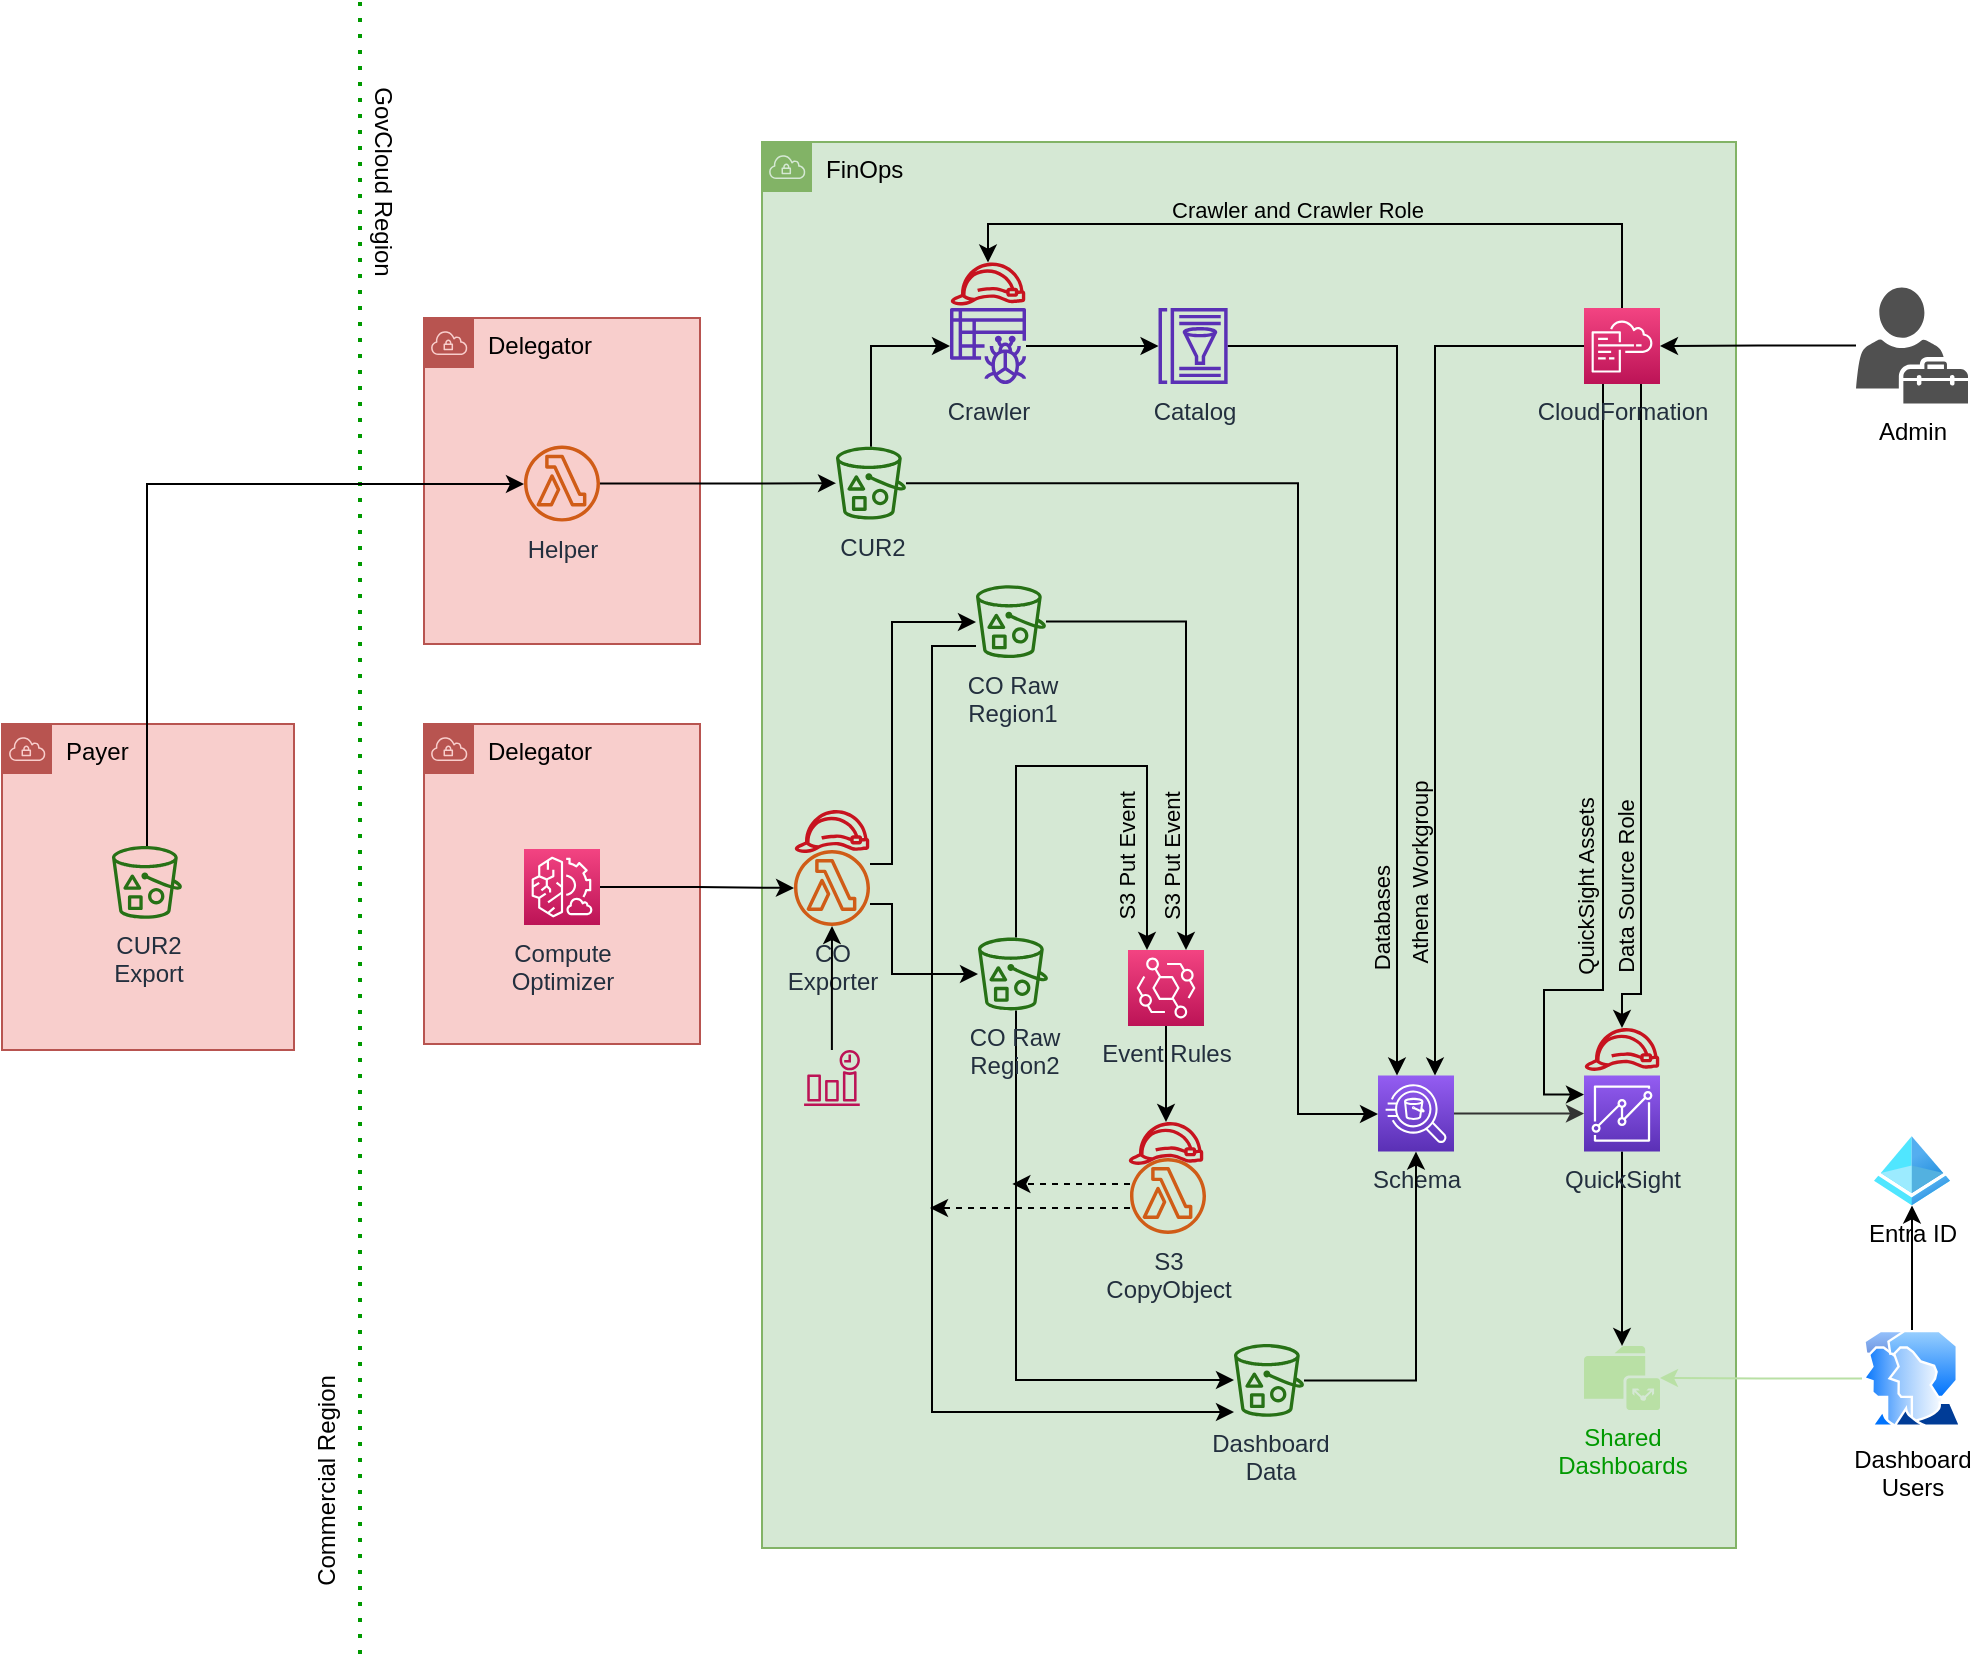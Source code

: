 <mxfile version="14.6.13" type="device" pages="3"><diagram id="5MOPN-4dPtuhjnm_kMKJ" name="Overview"><mxGraphModel dx="1241" dy="824" grid="0" gridSize="10" guides="1" tooltips="1" connect="1" arrows="1" fold="1" page="1" pageScale="1" pageWidth="1100" pageHeight="850" math="0" shadow="0"><root><mxCell id="JnQvmZ0Y5xFvaz24aont-0"/><mxCell id="JnQvmZ0Y5xFvaz24aont-1" parent="JnQvmZ0Y5xFvaz24aont-0"/><mxCell id="JnQvmZ0Y5xFvaz24aont-3" value="FinOps" style="outlineConnect=0;html=1;whiteSpace=wrap;fontSize=12;fontStyle=0;shape=mxgraph.aws4.group;grIcon=mxgraph.aws4.group_vpc;strokeColor=#82b366;fillColor=#d5e8d4;verticalAlign=top;align=left;spacingLeft=30;dashed=0;" parent="JnQvmZ0Y5xFvaz24aont-1" vertex="1"><mxGeometry x="427" y="78" width="487" height="703" as="geometry"/></mxCell><mxCell id="JnQvmZ0Y5xFvaz24aont-4" style="edgeStyle=orthogonalEdgeStyle;rounded=0;orthogonalLoop=1;jettySize=auto;html=1;strokeColor=#333333;entryX=0;entryY=0.5;entryDx=0;entryDy=0;entryPerimeter=0;" parent="JnQvmZ0Y5xFvaz24aont-1" source="JnQvmZ0Y5xFvaz24aont-5" target="JnQvmZ0Y5xFvaz24aont-25" edge="1"><mxGeometry relative="1" as="geometry"/></mxCell><mxCell id="JnQvmZ0Y5xFvaz24aont-5" value="Schema" style="points=[[0,0,0],[0.25,0,0],[0.5,0,0],[0.75,0,0],[1,0,0],[0,1,0],[0.25,1,0],[0.5,1,0],[0.75,1,0],[1,1,0],[0,0.25,0],[0,0.5,0],[0,0.75,0],[1,0.25,0],[1,0.5,0],[1,0.75,0]];outlineConnect=0;fontColor=#232F3E;gradientColor=#945DF2;gradientDirection=north;fillColor=#5A30B5;strokeColor=#ffffff;dashed=0;verticalLabelPosition=bottom;verticalAlign=top;align=center;html=1;fontSize=12;fontStyle=0;aspect=fixed;shape=mxgraph.aws4.resourceIcon;resIcon=mxgraph.aws4.athena;" parent="JnQvmZ0Y5xFvaz24aont-1" vertex="1"><mxGeometry x="735" y="544.8" width="38" height="38" as="geometry"/></mxCell><mxCell id="JnQvmZ0Y5xFvaz24aont-78" style="edgeStyle=orthogonalEdgeStyle;rounded=0;orthogonalLoop=1;jettySize=auto;html=1;" parent="JnQvmZ0Y5xFvaz24aont-1" source="JnQvmZ0Y5xFvaz24aont-8" target="JnQvmZ0Y5xFvaz24aont-5" edge="1"><mxGeometry relative="1" as="geometry"><Array as="points"><mxPoint x="695" y="249"/><mxPoint x="695" y="564"/></Array></mxGeometry></mxCell><mxCell id="70WR_pQ0642rDGLYShO7-1" style="edgeStyle=orthogonalEdgeStyle;rounded=0;orthogonalLoop=1;jettySize=auto;html=1;" edge="1" parent="JnQvmZ0Y5xFvaz24aont-1" source="JnQvmZ0Y5xFvaz24aont-8" target="SBX-aew0csXF_lIY7KAt-12"><mxGeometry relative="1" as="geometry"><Array as="points"><mxPoint x="482" y="180"/></Array></mxGeometry></mxCell><mxCell id="JnQvmZ0Y5xFvaz24aont-8" value="CUR2" style="outlineConnect=0;fontColor=#232F3E;gradientColor=none;fillColor=#277116;strokeColor=none;dashed=0;verticalLabelPosition=bottom;verticalAlign=top;align=center;html=1;fontSize=12;fontStyle=0;aspect=fixed;pointerEvents=1;shape=mxgraph.aws4.bucket_with_objects;" parent="JnQvmZ0Y5xFvaz24aont-1" vertex="1"><mxGeometry x="464" y="230.4" width="35" height="36.4" as="geometry"/></mxCell><mxCell id="JnQvmZ0Y5xFvaz24aont-79" style="edgeStyle=orthogonalEdgeStyle;rounded=0;orthogonalLoop=1;jettySize=auto;html=1;" parent="JnQvmZ0Y5xFvaz24aont-1" source="JnQvmZ0Y5xFvaz24aont-10" target="JnQvmZ0Y5xFvaz24aont-77" edge="1"><mxGeometry relative="1" as="geometry"><Array as="points"><mxPoint x="639" y="318"/></Array></mxGeometry></mxCell><mxCell id="18VPdA-B2bqhAGJI5Mlu-1" value="S3 Put Event" style="edgeLabel;html=1;align=center;verticalAlign=middle;resizable=0;points=[];labelBackgroundColor=none;rotation=-90;" vertex="1" connectable="0" parent="JnQvmZ0Y5xFvaz24aont-79"><mxGeometry x="0.106" y="-2" relative="1" as="geometry"><mxPoint x="-5" y="58" as="offset"/></mxGeometry></mxCell><mxCell id="JnQvmZ0Y5xFvaz24aont-89" style="edgeStyle=orthogonalEdgeStyle;rounded=0;orthogonalLoop=1;jettySize=auto;html=1;labelBackgroundColor=none;" parent="JnQvmZ0Y5xFvaz24aont-1" source="JnQvmZ0Y5xFvaz24aont-10" target="JnQvmZ0Y5xFvaz24aont-12" edge="1"><mxGeometry relative="1" as="geometry"><Array as="points"><mxPoint x="512" y="330"/><mxPoint x="512" y="713"/></Array></mxGeometry></mxCell><mxCell id="JnQvmZ0Y5xFvaz24aont-10" value="CO Raw&lt;br&gt;Region1" style="outlineConnect=0;fontColor=#232F3E;gradientColor=none;fillColor=#277116;strokeColor=none;dashed=0;verticalLabelPosition=bottom;verticalAlign=top;align=center;html=1;fontSize=12;fontStyle=0;aspect=fixed;pointerEvents=1;shape=mxgraph.aws4.bucket_with_objects;" parent="JnQvmZ0Y5xFvaz24aont-1" vertex="1"><mxGeometry x="534" y="299.6" width="35" height="36.4" as="geometry"/></mxCell><mxCell id="JnQvmZ0Y5xFvaz24aont-11" style="edgeStyle=orthogonalEdgeStyle;rounded=0;orthogonalLoop=1;jettySize=auto;html=1;entryX=0.5;entryY=1;entryDx=0;entryDy=0;entryPerimeter=0;" parent="JnQvmZ0Y5xFvaz24aont-1" source="JnQvmZ0Y5xFvaz24aont-12" target="JnQvmZ0Y5xFvaz24aont-5" edge="1"><mxGeometry relative="1" as="geometry"><Array as="points"><mxPoint x="754" y="697"/></Array><mxPoint x="679" y="657" as="sourcePoint"/></mxGeometry></mxCell><mxCell id="JnQvmZ0Y5xFvaz24aont-12" value="Dashboard&lt;br&gt;Data" style="outlineConnect=0;fontColor=#232F3E;gradientColor=none;fillColor=#277116;strokeColor=none;dashed=0;verticalLabelPosition=bottom;verticalAlign=top;align=center;html=1;fontSize=12;fontStyle=0;aspect=fixed;pointerEvents=1;shape=mxgraph.aws4.bucket_with_objects;" parent="JnQvmZ0Y5xFvaz24aont-1" vertex="1"><mxGeometry x="663" y="679" width="35" height="36.4" as="geometry"/></mxCell><mxCell id="JnQvmZ0Y5xFvaz24aont-18" value="&lt;span&gt;Delegator&lt;/span&gt;" style="outlineConnect=0;html=1;whiteSpace=wrap;fontSize=12;fontStyle=0;shape=mxgraph.aws4.group;grIcon=mxgraph.aws4.group_vpc;strokeColor=#b85450;fillColor=#f8cecc;verticalAlign=top;align=left;spacingLeft=30;dashed=0;" parent="JnQvmZ0Y5xFvaz24aont-1" vertex="1"><mxGeometry x="258" y="369" width="138" height="160" as="geometry"/></mxCell><mxCell id="JnQvmZ0Y5xFvaz24aont-19" value="Delegator" style="outlineConnect=0;html=1;whiteSpace=wrap;fontSize=12;fontStyle=0;shape=mxgraph.aws4.group;grIcon=mxgraph.aws4.group_vpc;strokeColor=#b85450;fillColor=#f8cecc;verticalAlign=top;align=left;spacingLeft=30;dashed=0;" parent="JnQvmZ0Y5xFvaz24aont-1" vertex="1"><mxGeometry x="258" y="166" width="138" height="163" as="geometry"/></mxCell><mxCell id="SBX-aew0csXF_lIY7KAt-7" style="edgeStyle=orthogonalEdgeStyle;rounded=0;orthogonalLoop=1;jettySize=auto;html=1;" edge="1" parent="JnQvmZ0Y5xFvaz24aont-1" source="JnQvmZ0Y5xFvaz24aont-23" target="SBX-aew0csXF_lIY7KAt-3"><mxGeometry relative="1" as="geometry"/></mxCell><mxCell id="JnQvmZ0Y5xFvaz24aont-23" value="Compute&lt;br&gt;Optimizer" style="points=[[0,0,0],[0.25,0,0],[0.5,0,0],[0.75,0,0],[1,0,0],[0,1,0],[0.25,1,0],[0.5,1,0],[0.75,1,0],[1,1,0],[0,0.25,0],[0,0.5,0],[0,0.75,0],[1,0.25,0],[1,0.5,0],[1,0.75,0]];points=[[0,0,0],[0.25,0,0],[0.5,0,0],[0.75,0,0],[1,0,0],[0,1,0],[0.25,1,0],[0.5,1,0],[0.75,1,0],[1,1,0],[0,0.25,0],[0,0.5,0],[0,0.75,0],[1,0.25,0],[1,0.5,0],[1,0.75,0]];outlineConnect=0;fontColor=#232F3E;gradientColor=#F34482;gradientDirection=north;fillColor=#BC1356;strokeColor=#ffffff;dashed=0;verticalLabelPosition=bottom;verticalAlign=top;align=center;html=1;fontSize=12;fontStyle=0;aspect=fixed;shape=mxgraph.aws4.resourceIcon;resIcon=mxgraph.aws4.compute_optimizer;" parent="JnQvmZ0Y5xFvaz24aont-1" vertex="1"><mxGeometry x="308" y="431.5" width="38" height="38" as="geometry"/></mxCell><mxCell id="JnQvmZ0Y5xFvaz24aont-96" style="edgeStyle=orthogonalEdgeStyle;rounded=0;orthogonalLoop=1;jettySize=auto;html=1;labelBackgroundColor=none;" parent="JnQvmZ0Y5xFvaz24aont-1" source="JnQvmZ0Y5xFvaz24aont-25" target="JnQvmZ0Y5xFvaz24aont-40" edge="1"><mxGeometry relative="1" as="geometry"/></mxCell><mxCell id="JnQvmZ0Y5xFvaz24aont-25" value="QuickSight" style="points=[[0,0,0],[0.25,0,0],[0.5,0,0],[0.75,0,0],[1,0,0],[0,1,0],[0.25,1,0],[0.5,1,0],[0.75,1,0],[1,1,0],[0,0.25,0],[0,0.5,0],[0,0.75,0],[1,0.25,0],[1,0.5,0],[1,0.75,0]];outlineConnect=0;fontColor=#232F3E;gradientColor=#945DF2;gradientDirection=north;fillColor=#5A30B5;strokeColor=#ffffff;dashed=0;verticalLabelPosition=bottom;verticalAlign=top;align=center;html=1;fontSize=12;fontStyle=0;aspect=fixed;shape=mxgraph.aws4.resourceIcon;resIcon=mxgraph.aws4.quicksight;" parent="JnQvmZ0Y5xFvaz24aont-1" vertex="1"><mxGeometry x="838" y="544.8" width="38" height="38" as="geometry"/></mxCell><mxCell id="18VPdA-B2bqhAGJI5Mlu-4" style="edgeStyle=orthogonalEdgeStyle;rounded=0;orthogonalLoop=1;jettySize=auto;html=1;exitX=0.75;exitY=1;exitDx=0;exitDy=0;exitPerimeter=0;" edge="1" parent="JnQvmZ0Y5xFvaz24aont-1" source="JnQvmZ0Y5xFvaz24aont-31" target="JnQvmZ0Y5xFvaz24aont-32"><mxGeometry relative="1" as="geometry"><Array as="points"><mxPoint x="867" y="504"/><mxPoint x="857" y="504"/></Array></mxGeometry></mxCell><mxCell id="18VPdA-B2bqhAGJI5Mlu-6" value="Data Source Role" style="edgeLabel;html=1;align=center;verticalAlign=middle;resizable=0;points=[];rotation=-90;labelBackgroundColor=none;" vertex="1" connectable="0" parent="18VPdA-B2bqhAGJI5Mlu-4"><mxGeometry x="-0.077" y="1" relative="1" as="geometry"><mxPoint x="-9" y="99" as="offset"/></mxGeometry></mxCell><mxCell id="18VPdA-B2bqhAGJI5Mlu-5" style="edgeStyle=orthogonalEdgeStyle;rounded=0;orthogonalLoop=1;jettySize=auto;html=1;entryX=0;entryY=0.25;entryDx=0;entryDy=0;entryPerimeter=0;exitX=0.25;exitY=1;exitDx=0;exitDy=0;exitPerimeter=0;" edge="1" parent="JnQvmZ0Y5xFvaz24aont-1" source="JnQvmZ0Y5xFvaz24aont-31" target="JnQvmZ0Y5xFvaz24aont-25"><mxGeometry relative="1" as="geometry"><Array as="points"><mxPoint x="848" y="502"/><mxPoint x="818" y="502"/><mxPoint x="818" y="554"/></Array></mxGeometry></mxCell><mxCell id="18VPdA-B2bqhAGJI5Mlu-7" value="QuickSight Assets" style="edgeLabel;html=1;align=center;verticalAlign=middle;resizable=0;points=[];rotation=-90;labelBackgroundColor=none;" vertex="1" connectable="0" parent="18VPdA-B2bqhAGJI5Mlu-5"><mxGeometry x="-0.027" y="1" relative="1" as="geometry"><mxPoint x="-10" y="55" as="offset"/></mxGeometry></mxCell><mxCell id="18VPdA-B2bqhAGJI5Mlu-8" style="edgeStyle=orthogonalEdgeStyle;rounded=0;orthogonalLoop=1;jettySize=auto;html=1;entryX=0.75;entryY=0;entryDx=0;entryDy=0;entryPerimeter=0;exitX=0;exitY=0.5;exitDx=0;exitDy=0;exitPerimeter=0;" edge="1" parent="JnQvmZ0Y5xFvaz24aont-1" source="JnQvmZ0Y5xFvaz24aont-31" target="JnQvmZ0Y5xFvaz24aont-5"><mxGeometry relative="1" as="geometry"/></mxCell><mxCell id="18VPdA-B2bqhAGJI5Mlu-9" value="Athena Workgroup" style="edgeLabel;html=1;align=center;verticalAlign=middle;resizable=0;points=[];rotation=-90;labelBackgroundColor=none;" vertex="1" connectable="0" parent="18VPdA-B2bqhAGJI5Mlu-8"><mxGeometry x="0.322" y="-2" relative="1" as="geometry"><mxPoint x="-6" y="48" as="offset"/></mxGeometry></mxCell><mxCell id="18VPdA-B2bqhAGJI5Mlu-11" value="" style="edgeStyle=orthogonalEdgeStyle;rounded=0;orthogonalLoop=1;jettySize=auto;html=1;exitX=0.5;exitY=0;exitDx=0;exitDy=0;exitPerimeter=0;" edge="1" parent="JnQvmZ0Y5xFvaz24aont-1" source="JnQvmZ0Y5xFvaz24aont-31" target="70WR_pQ0642rDGLYShO7-8"><mxGeometry x="-0.133" y="42" relative="1" as="geometry"><Array as="points"><mxPoint x="857" y="119"/><mxPoint x="540" y="119"/></Array><mxPoint as="offset"/></mxGeometry></mxCell><mxCell id="JnQvmZ0Y5xFvaz24aont-31" value="CloudFormation" style="points=[[0,0,0],[0.25,0,0],[0.5,0,0],[0.75,0,0],[1,0,0],[0,1,0],[0.25,1,0],[0.5,1,0],[0.75,1,0],[1,1,0],[0,0.25,0],[0,0.5,0],[0,0.75,0],[1,0.25,0],[1,0.5,0],[1,0.75,0]];points=[[0,0,0],[0.25,0,0],[0.5,0,0],[0.75,0,0],[1,0,0],[0,1,0],[0.25,1,0],[0.5,1,0],[0.75,1,0],[1,1,0],[0,0.25,0],[0,0.5,0],[0,0.75,0],[1,0.25,0],[1,0.5,0],[1,0.75,0]];outlineConnect=0;fontColor=#232F3E;gradientColor=#F34482;gradientDirection=north;fillColor=#BC1356;strokeColor=#ffffff;dashed=0;verticalLabelPosition=bottom;verticalAlign=top;align=center;html=1;fontSize=12;fontStyle=0;aspect=fixed;shape=mxgraph.aws4.resourceIcon;resIcon=mxgraph.aws4.cloudformation;" parent="JnQvmZ0Y5xFvaz24aont-1" vertex="1"><mxGeometry x="838" y="161" width="38" height="38" as="geometry"/></mxCell><mxCell id="JnQvmZ0Y5xFvaz24aont-32" value="" style="outlineConnect=0;fontColor=#232F3E;gradientColor=none;fillColor=#C7131F;strokeColor=none;dashed=0;verticalLabelPosition=bottom;verticalAlign=top;align=center;html=1;fontSize=12;fontStyle=0;aspect=fixed;pointerEvents=1;shape=mxgraph.aws4.role;" parent="JnQvmZ0Y5xFvaz24aont-1" vertex="1"><mxGeometry x="838" y="521" width="38" height="21.44" as="geometry"/></mxCell><mxCell id="JnQvmZ0Y5xFvaz24aont-38" style="edgeStyle=orthogonalEdgeStyle;rounded=0;orthogonalLoop=1;jettySize=auto;html=1;strokeColor=#B9E0A5;" parent="JnQvmZ0Y5xFvaz24aont-1" source="JnQvmZ0Y5xFvaz24aont-39" target="JnQvmZ0Y5xFvaz24aont-40" edge="1"><mxGeometry relative="1" as="geometry"/></mxCell><mxCell id="JnQvmZ0Y5xFvaz24aont-98" style="edgeStyle=orthogonalEdgeStyle;rounded=0;orthogonalLoop=1;jettySize=auto;html=1;labelBackgroundColor=none;" parent="JnQvmZ0Y5xFvaz24aont-1" source="JnQvmZ0Y5xFvaz24aont-39" target="JnQvmZ0Y5xFvaz24aont-97" edge="1"><mxGeometry relative="1" as="geometry"/></mxCell><mxCell id="JnQvmZ0Y5xFvaz24aont-39" value="Dashboard&lt;br&gt;Users" style="aspect=fixed;perimeter=ellipsePerimeter;html=1;align=center;shadow=0;dashed=0;spacingTop=3;image;image=img/lib/active_directory/user_accounts.svg;flipH=1;" parent="JnQvmZ0Y5xFvaz24aont-1" vertex="1"><mxGeometry x="977" y="671.95" width="50" height="48.5" as="geometry"/></mxCell><mxCell id="JnQvmZ0Y5xFvaz24aont-40" value="&lt;font color=&quot;#009900&quot;&gt;Shared&lt;br&gt;Dashboards&lt;/font&gt;" style="pointerEvents=1;shadow=0;dashed=0;html=1;strokeColor=none;labelPosition=center;verticalLabelPosition=bottom;verticalAlign=top;outlineConnect=0;align=center;shape=mxgraph.office.concepts.folder_public;fillColor=#B9E0A5;" parent="JnQvmZ0Y5xFvaz24aont-1" vertex="1"><mxGeometry x="838" y="679.95" width="38" height="32" as="geometry"/></mxCell><mxCell id="18VPdA-B2bqhAGJI5Mlu-3" style="edgeStyle=orthogonalEdgeStyle;rounded=0;orthogonalLoop=1;jettySize=auto;html=1;" edge="1" parent="JnQvmZ0Y5xFvaz24aont-1" source="JnQvmZ0Y5xFvaz24aont-42" target="JnQvmZ0Y5xFvaz24aont-31"><mxGeometry relative="1" as="geometry"/></mxCell><mxCell id="JnQvmZ0Y5xFvaz24aont-42" value="Admin" style="pointerEvents=1;shadow=0;dashed=0;html=1;strokeColor=none;fillColor=#505050;labelPosition=center;verticalLabelPosition=bottom;verticalAlign=top;outlineConnect=0;align=center;shape=mxgraph.office.users.tenant_admin;" parent="JnQvmZ0Y5xFvaz24aont-1" vertex="1"><mxGeometry x="974" y="150.8" width="56" height="58" as="geometry"/></mxCell><mxCell id="JnQvmZ0Y5xFvaz24aont-69" value="" style="endArrow=none;dashed=1;html=1;dashPattern=1 3;strokeWidth=2;strokeColor=#009900;" parent="JnQvmZ0Y5xFvaz24aont-1" edge="1"><mxGeometry width="50" height="50" relative="1" as="geometry"><mxPoint x="226" y="834" as="sourcePoint"/><mxPoint x="226" y="8" as="targetPoint"/><Array as="points"/></mxGeometry></mxCell><mxCell id="JnQvmZ0Y5xFvaz24aont-70" value="Payer" style="outlineConnect=0;html=1;whiteSpace=wrap;fontSize=12;fontStyle=0;shape=mxgraph.aws4.group;grIcon=mxgraph.aws4.group_vpc;strokeColor=#b85450;fillColor=#f8cecc;verticalAlign=top;align=left;spacingLeft=30;dashed=0;" parent="JnQvmZ0Y5xFvaz24aont-1" vertex="1"><mxGeometry x="47" y="369" width="146" height="163" as="geometry"/></mxCell><mxCell id="JnQvmZ0Y5xFvaz24aont-84" style="edgeStyle=orthogonalEdgeStyle;rounded=0;orthogonalLoop=1;jettySize=auto;html=1;labelBackgroundColor=none;" parent="JnQvmZ0Y5xFvaz24aont-1" source="JnQvmZ0Y5xFvaz24aont-72" target="JnQvmZ0Y5xFvaz24aont-73" edge="1"><mxGeometry relative="1" as="geometry"><Array as="points"><mxPoint x="119" y="249"/></Array></mxGeometry></mxCell><mxCell id="JnQvmZ0Y5xFvaz24aont-72" value="CUR2&lt;br&gt;Export" style="outlineConnect=0;fontColor=#232F3E;gradientColor=none;fillColor=#277116;strokeColor=none;dashed=0;verticalLabelPosition=bottom;verticalAlign=top;align=center;html=1;fontSize=12;fontStyle=0;aspect=fixed;pointerEvents=1;shape=mxgraph.aws4.bucket_with_objects;" parent="JnQvmZ0Y5xFvaz24aont-1" vertex="1"><mxGeometry x="102" y="430" width="35" height="36.4" as="geometry"/></mxCell><mxCell id="SBX-aew0csXF_lIY7KAt-10" style="edgeStyle=orthogonalEdgeStyle;rounded=0;orthogonalLoop=1;jettySize=auto;html=1;" edge="1" parent="JnQvmZ0Y5xFvaz24aont-1" source="JnQvmZ0Y5xFvaz24aont-73" target="JnQvmZ0Y5xFvaz24aont-8"><mxGeometry relative="1" as="geometry"/></mxCell><mxCell id="JnQvmZ0Y5xFvaz24aont-73" value="Helper" style="outlineConnect=0;fontColor=#232F3E;gradientColor=none;fillColor=#D05C17;strokeColor=none;dashed=0;verticalLabelPosition=bottom;verticalAlign=top;align=center;html=1;fontSize=12;fontStyle=0;aspect=fixed;pointerEvents=1;shape=mxgraph.aws4.lambda_function;" parent="JnQvmZ0Y5xFvaz24aont-1" vertex="1"><mxGeometry x="308" y="229.8" width="38" height="38" as="geometry"/></mxCell><mxCell id="JnQvmZ0Y5xFvaz24aont-75" value="Commercial Region" style="text;html=1;strokeColor=none;fillColor=none;align=center;verticalAlign=middle;whiteSpace=wrap;rounded=0;labelBackgroundColor=none;rotation=-90;" parent="JnQvmZ0Y5xFvaz24aont-1" vertex="1"><mxGeometry x="146" y="737.24" width="127" height="20" as="geometry"/></mxCell><mxCell id="JnQvmZ0Y5xFvaz24aont-76" value="GovCloud Region" style="text;html=1;strokeColor=none;fillColor=none;align=center;verticalAlign=middle;whiteSpace=wrap;rounded=0;labelBackgroundColor=none;rotation=90;" parent="JnQvmZ0Y5xFvaz24aont-1" vertex="1"><mxGeometry x="174" y="88" width="127" height="20" as="geometry"/></mxCell><mxCell id="JnQvmZ0Y5xFvaz24aont-87" style="edgeStyle=orthogonalEdgeStyle;rounded=0;orthogonalLoop=1;jettySize=auto;html=1;labelBackgroundColor=none;exitX=0.5;exitY=1;exitDx=0;exitDy=0;exitPerimeter=0;" parent="JnQvmZ0Y5xFvaz24aont-1" source="JnQvmZ0Y5xFvaz24aont-77" target="SBX-aew0csXF_lIY7KAt-4" edge="1"><mxGeometry relative="1" as="geometry"><mxPoint x="632" y="441" as="sourcePoint"/><mxPoint x="632" y="548" as="targetPoint"/></mxGeometry></mxCell><mxCell id="JnQvmZ0Y5xFvaz24aont-77" value="Event Rules" style="points=[[0,0,0],[0.25,0,0],[0.5,0,0],[0.75,0,0],[1,0,0],[0,1,0],[0.25,1,0],[0.5,1,0],[0.75,1,0],[1,1,0],[0,0.25,0],[0,0.5,0],[0,0.75,0],[1,0.25,0],[1,0.5,0],[1,0.75,0]];outlineConnect=0;fontColor=#232F3E;gradientColor=#F34482;gradientDirection=north;fillColor=#BC1356;strokeColor=#ffffff;dashed=0;verticalLabelPosition=bottom;verticalAlign=top;align=center;html=1;fontSize=12;fontStyle=0;aspect=fixed;shape=mxgraph.aws4.resourceIcon;resIcon=mxgraph.aws4.eventbridge;" parent="JnQvmZ0Y5xFvaz24aont-1" vertex="1"><mxGeometry x="610" y="482" width="38" height="38" as="geometry"/></mxCell><mxCell id="JnQvmZ0Y5xFvaz24aont-91" style="edgeStyle=orthogonalEdgeStyle;rounded=0;orthogonalLoop=1;jettySize=auto;html=1;labelBackgroundColor=none;dashed=1;" parent="JnQvmZ0Y5xFvaz24aont-1" edge="1"><mxGeometry relative="1" as="geometry"><mxPoint x="552.176" y="599" as="targetPoint"/><mxPoint x="611" y="599" as="sourcePoint"/></mxGeometry></mxCell><mxCell id="JnQvmZ0Y5xFvaz24aont-92" style="edgeStyle=orthogonalEdgeStyle;rounded=0;orthogonalLoop=1;jettySize=auto;html=1;labelBackgroundColor=none;dashed=1;" parent="JnQvmZ0Y5xFvaz24aont-1" edge="1"><mxGeometry relative="1" as="geometry"><mxPoint x="511" y="611" as="targetPoint"/><mxPoint x="611" y="611" as="sourcePoint"/></mxGeometry></mxCell><mxCell id="JnQvmZ0Y5xFvaz24aont-80" value="S3&lt;br&gt;CopyObject" style="outlineConnect=0;fontColor=#232F3E;gradientColor=none;fillColor=#D05C17;strokeColor=none;dashed=0;verticalLabelPosition=bottom;verticalAlign=top;align=center;html=1;fontSize=12;fontStyle=0;aspect=fixed;pointerEvents=1;shape=mxgraph.aws4.lambda_function;" parent="JnQvmZ0Y5xFvaz24aont-1" vertex="1"><mxGeometry x="611" y="586" width="38" height="38" as="geometry"/></mxCell><mxCell id="SBX-aew0csXF_lIY7KAt-1" style="edgeStyle=orthogonalEdgeStyle;rounded=0;orthogonalLoop=1;jettySize=auto;html=1;entryX=0.25;entryY=0;entryDx=0;entryDy=0;entryPerimeter=0;" edge="1" parent="JnQvmZ0Y5xFvaz24aont-1" source="JnQvmZ0Y5xFvaz24aont-85" target="JnQvmZ0Y5xFvaz24aont-77"><mxGeometry relative="1" as="geometry"><Array as="points"><mxPoint x="554" y="390"/><mxPoint x="620" y="390"/></Array></mxGeometry></mxCell><mxCell id="18VPdA-B2bqhAGJI5Mlu-0" value="S3 Put Event" style="edgeLabel;html=1;align=center;verticalAlign=middle;resizable=0;points=[];labelBackgroundColor=none;rotation=-90;" vertex="1" connectable="0" parent="SBX-aew0csXF_lIY7KAt-1"><mxGeometry x="-0.103" y="-3" relative="1" as="geometry"><mxPoint x="32" y="42" as="offset"/></mxGeometry></mxCell><mxCell id="SBX-aew0csXF_lIY7KAt-2" style="edgeStyle=orthogonalEdgeStyle;rounded=0;orthogonalLoop=1;jettySize=auto;html=1;" edge="1" parent="JnQvmZ0Y5xFvaz24aont-1" source="JnQvmZ0Y5xFvaz24aont-85" target="JnQvmZ0Y5xFvaz24aont-12"><mxGeometry relative="1" as="geometry"><Array as="points"><mxPoint x="554" y="697"/></Array></mxGeometry></mxCell><mxCell id="JnQvmZ0Y5xFvaz24aont-85" value="CO Raw&lt;br&gt;Region2" style="outlineConnect=0;fontColor=#232F3E;gradientColor=none;fillColor=#277116;strokeColor=none;dashed=0;verticalLabelPosition=bottom;verticalAlign=top;align=center;html=1;fontSize=12;fontStyle=0;aspect=fixed;pointerEvents=1;shape=mxgraph.aws4.bucket_with_objects;" parent="JnQvmZ0Y5xFvaz24aont-1" vertex="1"><mxGeometry x="535" y="475.8" width="35" height="36.4" as="geometry"/></mxCell><mxCell id="JnQvmZ0Y5xFvaz24aont-97" value="Entra ID" style="aspect=fixed;html=1;points=[];align=center;image;fontSize=12;image=img/lib/azure2/identity/Azure_Active_Directory.svg;labelBackgroundColor=none;" parent="JnQvmZ0Y5xFvaz24aont-1" vertex="1"><mxGeometry x="983" y="575" width="38" height="34.74" as="geometry"/></mxCell><mxCell id="SBX-aew0csXF_lIY7KAt-8" style="edgeStyle=orthogonalEdgeStyle;rounded=0;orthogonalLoop=1;jettySize=auto;html=1;" edge="1" parent="JnQvmZ0Y5xFvaz24aont-1" source="SBX-aew0csXF_lIY7KAt-3" target="JnQvmZ0Y5xFvaz24aont-10"><mxGeometry relative="1" as="geometry"><Array as="points"><mxPoint x="492" y="439"/><mxPoint x="492" y="318"/></Array></mxGeometry></mxCell><mxCell id="SBX-aew0csXF_lIY7KAt-9" style="edgeStyle=orthogonalEdgeStyle;rounded=0;orthogonalLoop=1;jettySize=auto;html=1;" edge="1" parent="JnQvmZ0Y5xFvaz24aont-1" source="SBX-aew0csXF_lIY7KAt-3" target="JnQvmZ0Y5xFvaz24aont-85"><mxGeometry relative="1" as="geometry"><Array as="points"><mxPoint x="492" y="459"/><mxPoint x="492" y="494"/></Array></mxGeometry></mxCell><mxCell id="SBX-aew0csXF_lIY7KAt-3" value="CO&lt;br&gt;Exporter" style="outlineConnect=0;fontColor=#232F3E;gradientColor=none;fillColor=#D05C17;strokeColor=none;dashed=0;verticalLabelPosition=bottom;verticalAlign=top;align=center;html=1;fontSize=12;fontStyle=0;aspect=fixed;pointerEvents=1;shape=mxgraph.aws4.lambda_function;" vertex="1" parent="JnQvmZ0Y5xFvaz24aont-1"><mxGeometry x="443" y="432" width="38" height="38" as="geometry"/></mxCell><mxCell id="SBX-aew0csXF_lIY7KAt-4" value="" style="outlineConnect=0;fontColor=#232F3E;gradientColor=none;fillColor=#C7131F;strokeColor=none;dashed=0;verticalLabelPosition=bottom;verticalAlign=top;align=center;html=1;fontSize=12;fontStyle=0;aspect=fixed;pointerEvents=1;shape=mxgraph.aws4.role;" vertex="1" parent="JnQvmZ0Y5xFvaz24aont-1"><mxGeometry x="610" y="568" width="38" height="21.44" as="geometry"/></mxCell><mxCell id="SBX-aew0csXF_lIY7KAt-5" value="" style="outlineConnect=0;fontColor=#232F3E;gradientColor=none;fillColor=#C7131F;strokeColor=none;dashed=0;verticalLabelPosition=bottom;verticalAlign=top;align=center;html=1;fontSize=12;fontStyle=0;aspect=fixed;pointerEvents=1;shape=mxgraph.aws4.role;" vertex="1" parent="JnQvmZ0Y5xFvaz24aont-1"><mxGeometry x="443" y="412.06" width="38" height="21.44" as="geometry"/></mxCell><mxCell id="SBX-aew0csXF_lIY7KAt-16" style="edgeStyle=orthogonalEdgeStyle;rounded=0;orthogonalLoop=1;jettySize=auto;html=1;" edge="1" parent="JnQvmZ0Y5xFvaz24aont-1" source="SBX-aew0csXF_lIY7KAt-12" target="SBX-aew0csXF_lIY7KAt-13"><mxGeometry relative="1" as="geometry"/></mxCell><mxCell id="SBX-aew0csXF_lIY7KAt-12" value="Crawler" style="outlineConnect=0;fontColor=#232F3E;gradientColor=none;fillColor=#5A30B5;strokeColor=none;dashed=0;verticalLabelPosition=bottom;verticalAlign=top;align=center;html=1;fontSize=12;fontStyle=0;aspect=fixed;pointerEvents=1;shape=mxgraph.aws4.glue_crawlers;labelBackgroundColor=none;" vertex="1" parent="JnQvmZ0Y5xFvaz24aont-1"><mxGeometry x="521" y="161" width="38" height="38" as="geometry"/></mxCell><mxCell id="18VPdA-B2bqhAGJI5Mlu-2" style="edgeStyle=orthogonalEdgeStyle;rounded=0;orthogonalLoop=1;jettySize=auto;html=1;entryX=0.25;entryY=0;entryDx=0;entryDy=0;entryPerimeter=0;" edge="1" parent="JnQvmZ0Y5xFvaz24aont-1" source="SBX-aew0csXF_lIY7KAt-13" target="JnQvmZ0Y5xFvaz24aont-5"><mxGeometry relative="1" as="geometry"/></mxCell><mxCell id="18VPdA-B2bqhAGJI5Mlu-10" value="Databases" style="edgeLabel;html=1;align=center;verticalAlign=middle;resizable=0;points=[];rotation=-90;labelBackgroundColor=none;" vertex="1" connectable="0" parent="18VPdA-B2bqhAGJI5Mlu-2"><mxGeometry x="0.142" y="-1" relative="1" as="geometry"><mxPoint x="-7" y="115" as="offset"/></mxGeometry></mxCell><mxCell id="SBX-aew0csXF_lIY7KAt-13" value="Catalog" style="outlineConnect=0;fontColor=#232F3E;gradientColor=none;fillColor=#5A30B5;strokeColor=none;dashed=0;verticalLabelPosition=bottom;verticalAlign=top;align=center;html=1;fontSize=12;fontStyle=0;aspect=fixed;pointerEvents=1;shape=mxgraph.aws4.glue_data_catalog;labelBackgroundColor=none;" vertex="1" parent="JnQvmZ0Y5xFvaz24aont-1"><mxGeometry x="625" y="161" width="35.08" height="38" as="geometry"/></mxCell><mxCell id="70WR_pQ0642rDGLYShO7-6" style="edgeStyle=orthogonalEdgeStyle;rounded=0;orthogonalLoop=1;jettySize=auto;html=1;" edge="1" parent="JnQvmZ0Y5xFvaz24aont-1" source="70WR_pQ0642rDGLYShO7-5" target="SBX-aew0csXF_lIY7KAt-3"><mxGeometry relative="1" as="geometry"/></mxCell><mxCell id="70WR_pQ0642rDGLYShO7-5" value="" style="outlineConnect=0;fontColor=#232F3E;gradientColor=none;fillColor=#BC1356;strokeColor=none;dashed=0;verticalLabelPosition=bottom;verticalAlign=top;align=center;html=1;fontSize=12;fontStyle=0;aspect=fixed;pointerEvents=1;shape=mxgraph.aws4.event_time_based;labelBackgroundColor=none;" vertex="1" parent="JnQvmZ0Y5xFvaz24aont-1"><mxGeometry x="448" y="532" width="28" height="28" as="geometry"/></mxCell><mxCell id="70WR_pQ0642rDGLYShO7-8" value="" style="outlineConnect=0;fontColor=#232F3E;gradientColor=none;fillColor=#C7131F;strokeColor=none;dashed=0;verticalLabelPosition=bottom;verticalAlign=top;align=center;html=1;fontSize=12;fontStyle=0;aspect=fixed;pointerEvents=1;shape=mxgraph.aws4.role;" vertex="1" parent="JnQvmZ0Y5xFvaz24aont-1"><mxGeometry x="521" y="138.28" width="38" height="21.44" as="geometry"/></mxCell><mxCell id="18VPdA-B2bqhAGJI5Mlu-12" value="Crawler and Crawler Role" style="text;html=1;strokeColor=none;fillColor=none;align=center;verticalAlign=middle;whiteSpace=wrap;rounded=0;labelBackgroundColor=none;fontSize=11;" vertex="1" parent="JnQvmZ0Y5xFvaz24aont-1"><mxGeometry x="630" y="102" width="130" height="20" as="geometry"/></mxCell></root></mxGraphModel></diagram><diagram id="jZeKDEJtvs_ErzGlPh27" name="CO Athena"><mxGraphModel dx="1241" dy="824" grid="0" gridSize="10" guides="1" tooltips="1" connect="1" arrows="1" fold="1" page="0" pageScale="1" pageWidth="1100" pageHeight="850" math="0" shadow="0"><root><mxCell id="5zE79P_nmDCANQC_JzVI-0"/><mxCell id="5zE79P_nmDCANQC_JzVI-1" parent="5zE79P_nmDCANQC_JzVI-0"/><mxCell id="k-gWYJM-YtvwmHwx_jue-9" value="&lt;font color=&quot;#333333&quot; style=&quot;font-size: 18px&quot;&gt;Compute Optimizer Dashboard Athena Schema&lt;/font&gt;" style="swimlane;html=1;childLayout=stackLayout;resizeParent=1;resizeParentMax=0;startSize=20;labelBackgroundColor=none;fontColor=#CC0000;fillColor=none;align=center;" parent="5zE79P_nmDCANQC_JzVI-1" vertex="1"><mxGeometry x="39" y="65" width="1111" height="605" as="geometry"/></mxCell><mxCell id="k-gWYJM-YtvwmHwx_jue-10" value="Data Stores" style="swimlane;html=1;startSize=20;" parent="k-gWYJM-YtvwmHwx_jue-9" vertex="1"><mxGeometry y="20" width="224" height="585" as="geometry"/></mxCell><mxCell id="k-gWYJM-YtvwmHwx_jue-0" value="CUR" style="outlineConnect=0;fontColor=#232F3E;gradientColor=none;fillColor=#277116;strokeColor=none;dashed=0;verticalLabelPosition=bottom;verticalAlign=top;align=center;html=1;fontSize=12;fontStyle=0;aspect=fixed;pointerEvents=1;shape=mxgraph.aws4.bucket_with_objects;" parent="k-gWYJM-YtvwmHwx_jue-10" vertex="1"><mxGeometry x="75" y="69" width="35" height="36.4" as="geometry"/></mxCell><mxCell id="k-gWYJM-YtvwmHwx_jue-1" style="edgeStyle=orthogonalEdgeStyle;rounded=0;orthogonalLoop=1;jettySize=auto;html=1;strokeColor=#CC0000;" parent="k-gWYJM-YtvwmHwx_jue-10" edge="1"><mxGeometry relative="1" as="geometry"><mxPoint x="96.5" y="198.565" as="sourcePoint"/><mxPoint x="96.5" y="252.235" as="targetPoint"/><Array as="points"><mxPoint x="96.5" y="222.2"/><mxPoint x="96.5" y="222.2"/></Array></mxGeometry></mxCell><mxCell id="k-gWYJM-YtvwmHwx_jue-2" value="CO Raw" style="outlineConnect=0;fontColor=#232F3E;gradientColor=none;fillColor=#277116;strokeColor=none;dashed=0;verticalLabelPosition=bottom;verticalAlign=top;align=center;html=1;fontSize=12;fontStyle=0;aspect=fixed;pointerEvents=1;shape=mxgraph.aws4.bucket_with_objects;" parent="k-gWYJM-YtvwmHwx_jue-10" vertex="1"><mxGeometry x="79" y="162.2" width="35" height="36.4" as="geometry"/></mxCell><mxCell id="k-gWYJM-YtvwmHwx_jue-3" value="Dashboard Bucket" style="outlineConnect=0;fontColor=#232F3E;gradientColor=none;fillColor=#277116;strokeColor=none;dashed=0;verticalLabelPosition=bottom;verticalAlign=top;align=center;html=1;fontSize=12;fontStyle=0;aspect=fixed;pointerEvents=1;shape=mxgraph.aws4.bucket_with_objects;" parent="k-gWYJM-YtvwmHwx_jue-10" vertex="1"><mxGeometry x="80" y="248.2" width="35" height="36.4" as="geometry"/></mxCell><mxCell id="k-gWYJM-YtvwmHwx_jue-7" value="&lt;font color=&quot;#333333&quot;&gt;&lt;span&gt;compute-optimizer/auto-scale&lt;/span&gt;&lt;br&gt;&lt;span&gt;compute-optimizer/ebs&lt;/span&gt;&lt;br&gt;&lt;span&gt;compute-optimizer/ec2-instances&lt;/span&gt;&lt;br&gt;&lt;span&gt;compute-optimizer/lambda&lt;br&gt;&lt;/span&gt;&lt;/font&gt;" style="text;html=1;strokeColor=none;fillColor=none;align=left;verticalAlign=middle;whiteSpace=wrap;rounded=0;labelBackgroundColor=none;fontColor=#CC0000;" parent="k-gWYJM-YtvwmHwx_jue-10" vertex="1"><mxGeometry x="26" y="310" width="186" height="78" as="geometry"/></mxCell><mxCell id="k-gWYJM-YtvwmHwx_jue-6" value="&lt;div style=&quot;line-height: 18px&quot;&gt;&lt;font&gt;Each Compute Optimizer export generates a pair of files—a metadata.json file and a .csv data file—and stores them in the same folder, which prevents Athena from creating tables directly from the Compute Optimizer output folders.&lt;/font&gt;&lt;/div&gt;" style="text;html=1;strokeColor=none;fillColor=none;align=left;verticalAlign=middle;whiteSpace=wrap;rounded=0;labelBackgroundColor=none;fontColor=#CC0000;" parent="k-gWYJM-YtvwmHwx_jue-10" vertex="1"><mxGeometry x="11" y="412" width="207" height="168" as="geometry"/></mxCell><mxCell id="k-gWYJM-YtvwmHwx_jue-11" value="Athena Tables" style="swimlane;html=1;startSize=20;" parent="k-gWYJM-YtvwmHwx_jue-9" vertex="1"><mxGeometry x="224" y="20" width="251" height="585" as="geometry"/></mxCell><mxCell id="k-gWYJM-YtvwmHwx_jue-21" value="&lt;font color=&quot;#333333&quot;&gt;cur20&lt;/font&gt;" style="text;html=1;strokeColor=none;fillColor=none;align=center;verticalAlign=middle;whiteSpace=wrap;rounded=0;labelBackgroundColor=none;fontColor=#CC0000;" parent="k-gWYJM-YtvwmHwx_jue-11" vertex="1"><mxGeometry x="50" y="77.2" width="51" height="20" as="geometry"/></mxCell><mxCell id="k-gWYJM-YtvwmHwx_jue-25" value="&lt;font color=&quot;#333333&quot;&gt;compute_optimizer_auto_scale_lines&lt;br&gt;&lt;/font&gt;&lt;span style=&quot;color: rgb(51 , 51 , 51)&quot;&gt;compute_optimizer_ebs_lines&lt;br&gt;&lt;/span&gt;&lt;span style=&quot;color: rgb(51 , 51 , 51)&quot;&gt;compute_optimizer_ec2_instance_lines&lt;br&gt;&lt;/span&gt;&lt;span style=&quot;color: rgb(51 , 51 , 51)&quot;&gt;compute_optimizer_lambda_lines&lt;/span&gt;" style="text;html=1;strokeColor=none;fillColor=none;align=left;verticalAlign=middle;whiteSpace=wrap;rounded=0;labelBackgroundColor=none;fontColor=#CC0000;" parent="k-gWYJM-YtvwmHwx_jue-11" vertex="1"><mxGeometry x="16" y="250" width="224" height="61" as="geometry"/></mxCell><mxCell id="k-gWYJM-YtvwmHwx_jue-27" value="&lt;font color=&quot;#333333&quot;&gt;aws_linked_account_mapping&lt;/font&gt;" style="text;html=1;strokeColor=none;fillColor=none;align=center;verticalAlign=middle;whiteSpace=wrap;rounded=0;labelBackgroundColor=none;fontColor=#CC0000;" parent="k-gWYJM-YtvwmHwx_jue-11" vertex="1"><mxGeometry x="48" y="139" width="180" height="20" as="geometry"/></mxCell><mxCell id="k-gWYJM-YtvwmHwx_jue-12" value="Level1 Views" style="swimlane;html=1;startSize=20;" parent="k-gWYJM-YtvwmHwx_jue-9" vertex="1"><mxGeometry x="475" y="20" width="236" height="585" as="geometry"/></mxCell><mxCell id="k-gWYJM-YtvwmHwx_jue-36" value="&lt;font color=&quot;#333333&quot;&gt;compute_optimizer_auto_scale_options&lt;br&gt;&lt;/font&gt;&lt;span style=&quot;color: rgb(51 , 51 , 51)&quot;&gt;compute_optimizer_ebs_&lt;/span&gt;&lt;span style=&quot;color: rgb(51 , 51 , 51)&quot;&gt;options&lt;/span&gt;&lt;span style=&quot;color: rgb(51 , 51 , 51)&quot;&gt;&lt;br&gt;&lt;/span&gt;&lt;span style=&quot;color: rgb(51 , 51 , 51)&quot;&gt;compute_optimizer_ec2_instance_&lt;/span&gt;&lt;span style=&quot;color: rgb(51 , 51 , 51)&quot;&gt;options&lt;/span&gt;&lt;span style=&quot;color: rgb(51 , 51 , 51)&quot;&gt;&lt;br&gt;&lt;/span&gt;&lt;span style=&quot;color: rgb(51 , 51 , 51)&quot;&gt;compute_optimizer_lambda_&lt;/span&gt;&lt;span style=&quot;color: rgb(51 , 51 , 51)&quot;&gt;options&lt;/span&gt;" style="text;html=1;strokeColor=none;fillColor=none;align=left;verticalAlign=middle;whiteSpace=wrap;rounded=0;labelBackgroundColor=none;fontColor=#CC0000;" parent="k-gWYJM-YtvwmHwx_jue-12" vertex="1"><mxGeometry x="5" y="249" width="224" height="61" as="geometry"/></mxCell><mxCell id="k-gWYJM-YtvwmHwx_jue-37" value="&lt;font color=&quot;#333333&quot;&gt;sp_sharing&lt;br&gt;&lt;/font&gt;" style="text;html=1;strokeColor=none;fillColor=none;align=left;verticalAlign=middle;whiteSpace=wrap;rounded=0;labelBackgroundColor=none;fontColor=#CC0000;" parent="k-gWYJM-YtvwmHwx_jue-12" vertex="1"><mxGeometry x="19" y="79" width="173.5" height="20" as="geometry"/></mxCell><mxCell id="k-gWYJM-YtvwmHwx_jue-13" value="Level2 Views" style="swimlane;html=1;startSize=20;" parent="k-gWYJM-YtvwmHwx_jue-9" vertex="1"><mxGeometry x="711" y="20" width="200" height="585" as="geometry"/></mxCell><mxCell id="k-gWYJM-YtvwmHwx_jue-38" value="&lt;font color=&quot;#333333&quot;&gt;sp_sharing_by_month&lt;/font&gt;" style="text;whiteSpace=wrap;html=1;fontColor=#CC0000;" parent="k-gWYJM-YtvwmHwx_jue-13" vertex="1"><mxGeometry x="22" y="76" width="138" height="27" as="geometry"/></mxCell><mxCell id="k-gWYJM-YtvwmHwx_jue-18" value="Level3 Views" style="swimlane;html=1;startSize=20;" parent="k-gWYJM-YtvwmHwx_jue-9" vertex="1"><mxGeometry x="911" y="20" width="200" height="585" as="geometry"/></mxCell><mxCell id="k-gWYJM-YtvwmHwx_jue-39" value="&lt;font color=&quot;#333333&quot;&gt;account_business_unit_cur&lt;/font&gt;" style="text;whiteSpace=wrap;html=1;fontColor=#CC0000;" parent="k-gWYJM-YtvwmHwx_jue-18" vertex="1"><mxGeometry x="16" y="73.7" width="165" height="27" as="geometry"/></mxCell><mxCell id="k-gWYJM-YtvwmHwx_jue-40" value="&lt;font color=&quot;#333333&quot;&gt;compute_optimizer_all_options&lt;/font&gt;" style="text;whiteSpace=wrap;html=1;fontColor=#CC0000;" parent="k-gWYJM-YtvwmHwx_jue-18" vertex="1"><mxGeometry x="11" y="261.6" width="175" height="27" as="geometry"/></mxCell><mxCell id="k-gWYJM-YtvwmHwx_jue-28" style="edgeStyle=orthogonalEdgeStyle;rounded=0;orthogonalLoop=1;jettySize=auto;html=1;labelBackgroundColor=none;fontColor=#CC0000;entryX=0;entryY=0.5;entryDx=0;entryDy=0;" parent="k-gWYJM-YtvwmHwx_jue-9" source="k-gWYJM-YtvwmHwx_jue-0" target="k-gWYJM-YtvwmHwx_jue-21" edge="1"><mxGeometry relative="1" as="geometry"><mxPoint x="287" y="108" as="targetPoint"/></mxGeometry></mxCell><mxCell id="k-gWYJM-YtvwmHwx_jue-30" style="edgeStyle=orthogonalEdgeStyle;rounded=0;orthogonalLoop=1;jettySize=auto;html=1;labelBackgroundColor=none;fontColor=#CC0000;entryX=0;entryY=0.25;entryDx=0;entryDy=0;" parent="k-gWYJM-YtvwmHwx_jue-9" source="k-gWYJM-YtvwmHwx_jue-3" target="k-gWYJM-YtvwmHwx_jue-25" edge="1"><mxGeometry relative="1" as="geometry"><mxPoint x="231.667" y="290.4" as="targetPoint"/><Array as="points"><mxPoint x="145" y="285"/><mxPoint x="145" y="285"/></Array></mxGeometry></mxCell><mxCell id="k-gWYJM-YtvwmHwx_jue-29" value="" style="endArrow=classic;html=1;labelBackgroundColor=none;fontColor=#CC0000;entryX=0;entryY=0.5;entryDx=0;entryDy=0;" parent="5zE79P_nmDCANQC_JzVI-1" target="k-gWYJM-YtvwmHwx_jue-27" edge="1"><mxGeometry width="50" height="50" relative="1" as="geometry"><mxPoint x="11" y="234" as="sourcePoint"/><mxPoint x="276" y="236" as="targetPoint"/></mxGeometry></mxCell></root></mxGraphModel></diagram><diagram id="IbcwUxZUareZeQplfD_k" name="CID Athena"><mxGraphModel dx="1460" dy="969" grid="0" gridSize="10" guides="1" tooltips="1" connect="1" arrows="1" fold="1" page="1" pageScale="1" pageWidth="1100" pageHeight="850" math="0" shadow="0"><root><mxCell id="F2mYZR27k5DOG3G3_E25-0"/><mxCell id="F2mYZR27k5DOG3G3_E25-1" parent="F2mYZR27k5DOG3G3_E25-0"/><mxCell id="aSgnHHgcf8FVZXkomKqD-0" value="&lt;font color=&quot;#333333&quot; style=&quot;font-size: 18px&quot;&gt;Cost and Usage Dashboard Operational Solution (CUDOS) Athena Schema&lt;/font&gt;" style="swimlane;html=1;childLayout=stackLayout;resizeParent=1;resizeParentMax=0;startSize=20;labelBackgroundColor=none;fontColor=#CC0000;fillColor=none;align=center;" vertex="1" parent="F2mYZR27k5DOG3G3_E25-1"><mxGeometry x="195" y="242" width="735" height="258" as="geometry"/></mxCell><mxCell id="aSgnHHgcf8FVZXkomKqD-1" value="Data Stores" style="swimlane;html=1;startSize=20;" vertex="1" parent="aSgnHHgcf8FVZXkomKqD-0"><mxGeometry y="20" width="224" height="238" as="geometry"/></mxCell><mxCell id="aSgnHHgcf8FVZXkomKqD-2" value="CUR2 Exports" style="outlineConnect=0;fontColor=#232F3E;gradientColor=none;fillColor=#277116;strokeColor=none;dashed=0;verticalLabelPosition=bottom;verticalAlign=top;align=center;html=1;fontSize=12;fontStyle=0;aspect=fixed;pointerEvents=1;shape=mxgraph.aws4.bucket_with_objects;" vertex="1" parent="aSgnHHgcf8FVZXkomKqD-1"><mxGeometry x="91" y="109.3" width="35" height="36.4" as="geometry"/></mxCell><mxCell id="aSgnHHgcf8FVZXkomKqD-21" style="edgeStyle=orthogonalEdgeStyle;rounded=0;orthogonalLoop=1;jettySize=auto;html=1;labelBackgroundColor=none;fontColor=#CC0000;entryX=0;entryY=0.5;entryDx=0;entryDy=0;" edge="1" parent="aSgnHHgcf8FVZXkomKqD-0" source="aSgnHHgcf8FVZXkomKqD-2" target="aSgnHHgcf8FVZXkomKqD-9"><mxGeometry relative="1" as="geometry"><mxPoint x="259" y="148" as="targetPoint"/></mxGeometry></mxCell><mxCell id="aSgnHHgcf8FVZXkomKqD-8" value="Athena Tables" style="swimlane;html=1;startSize=20;" vertex="1" parent="aSgnHHgcf8FVZXkomKqD-0"><mxGeometry x="224" y="20" width="251" height="238" as="geometry"/></mxCell><mxCell id="aSgnHHgcf8FVZXkomKqD-9" value="&lt;font color=&quot;#333333&quot;&gt;cur20&lt;/font&gt;" style="text;html=1;strokeColor=none;fillColor=none;align=center;verticalAlign=middle;whiteSpace=wrap;rounded=0;labelBackgroundColor=none;fontColor=#CC0000;" vertex="1" parent="aSgnHHgcf8FVZXkomKqD-8"><mxGeometry x="46" y="117.3" width="55" height="20" as="geometry"/></mxCell><mxCell id="aSgnHHgcf8FVZXkomKqD-13" value="Views" style="swimlane;html=1;startSize=20;" vertex="1" parent="aSgnHHgcf8FVZXkomKqD-0"><mxGeometry x="475" y="20" width="260" height="238" as="geometry"/></mxCell><mxCell id="aSgnHHgcf8FVZXkomKqD-15" value="&lt;font color=&quot;#333333&quot;&gt;account_map&lt;br&gt;compute_savings_plan_eligible_spending&lt;br&gt;ec2_running_cost&lt;br&gt;ri_sp_mappings&lt;br&gt;s3_view&lt;br&gt;summary_view&lt;br&gt;&lt;br&gt;&lt;/font&gt;" style="text;html=1;strokeColor=none;fillColor=none;align=left;verticalAlign=top;whiteSpace=wrap;rounded=0;labelBackgroundColor=none;fontColor=#CC0000;" vertex="1" parent="aSgnHHgcf8FVZXkomKqD-13"><mxGeometry x="16" y="80" width="228" height="94" as="geometry"/></mxCell><mxCell id="aSgnHHgcf8FVZXkomKqD-24" style="edgeStyle=orthogonalEdgeStyle;rounded=0;orthogonalLoop=1;jettySize=auto;html=1;" edge="1" parent="aSgnHHgcf8FVZXkomKqD-0" source="aSgnHHgcf8FVZXkomKqD-9" target="aSgnHHgcf8FVZXkomKqD-15"><mxGeometry relative="1" as="geometry"/></mxCell></root></mxGraphModel></diagram></mxfile>
